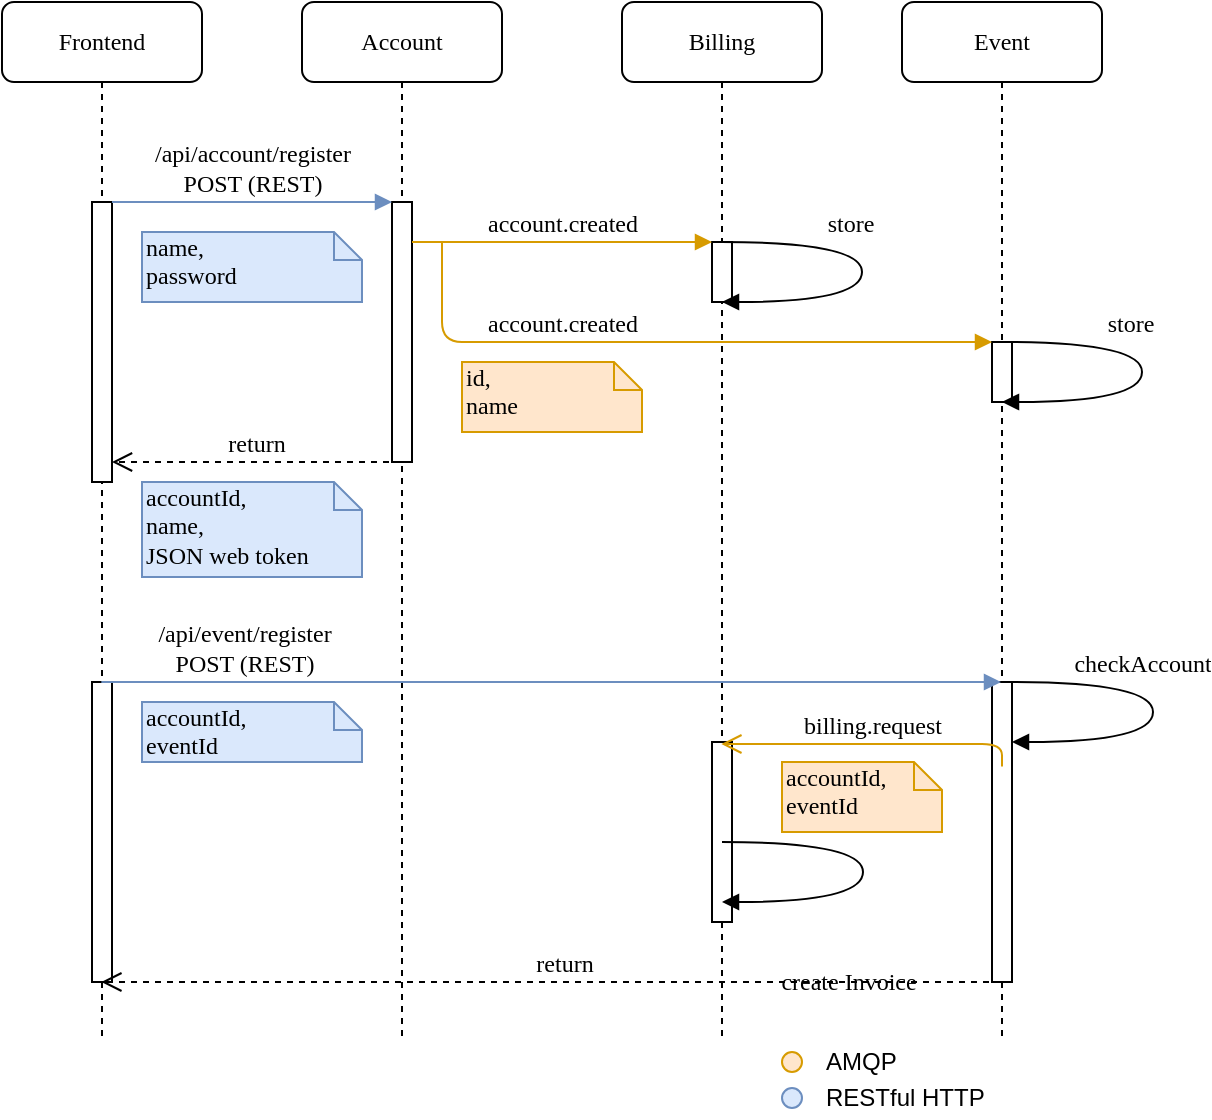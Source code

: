 <mxfile version="13.1.3">
    <diagram id="6hGFLwfOUW9BJ-s0fimq" name="Page-1">
        <mxGraphModel dx="1084" dy="791" grid="1" gridSize="10" guides="1" tooltips="1" connect="1" arrows="1" fold="1" page="1" pageScale="1" pageWidth="1100" pageHeight="850" background="#ffffff" math="0" shadow="0">
            <root>
                <mxCell id="0"/>
                <mxCell id="1" parent="0"/>
                <mxCell id="7baba1c4bc27f4b0-2" value="Account" style="shape=umlLifeline;perimeter=lifelinePerimeter;whiteSpace=wrap;html=1;container=1;collapsible=0;recursiveResize=0;outlineConnect=0;rounded=1;shadow=0;comic=0;labelBackgroundColor=none;strokeWidth=1;fontFamily=Verdana;fontSize=12;align=center;" parent="1" vertex="1">
                    <mxGeometry x="240" y="80" width="100" height="520" as="geometry"/>
                </mxCell>
                <mxCell id="7baba1c4bc27f4b0-10" value="" style="html=1;points=[];perimeter=orthogonalPerimeter;rounded=0;shadow=0;comic=0;labelBackgroundColor=none;strokeWidth=1;fontFamily=Verdana;fontSize=12;align=center;" parent="7baba1c4bc27f4b0-2" vertex="1">
                    <mxGeometry x="45" y="100" width="10" height="130" as="geometry"/>
                </mxCell>
                <mxCell id="7baba1c4bc27f4b0-3" value="Billing" style="shape=umlLifeline;perimeter=lifelinePerimeter;whiteSpace=wrap;html=1;container=1;collapsible=0;recursiveResize=0;outlineConnect=0;rounded=1;shadow=0;comic=0;labelBackgroundColor=none;strokeWidth=1;fontFamily=Verdana;fontSize=12;align=center;" parent="1" vertex="1">
                    <mxGeometry x="400" y="80" width="100" height="520" as="geometry"/>
                </mxCell>
                <mxCell id="7baba1c4bc27f4b0-13" value="" style="html=1;points=[];perimeter=orthogonalPerimeter;rounded=0;shadow=0;comic=0;labelBackgroundColor=none;strokeWidth=1;fontFamily=Verdana;fontSize=12;align=center;" parent="7baba1c4bc27f4b0-3" vertex="1">
                    <mxGeometry x="45" y="120" width="10" height="30" as="geometry"/>
                </mxCell>
                <mxCell id="wmjpoxYIzeuj08qeycFP-19" value="" style="html=1;points=[];perimeter=orthogonalPerimeter;rounded=0;shadow=0;comic=0;labelBackgroundColor=none;strokeWidth=1;fontFamily=Verdana;fontSize=12;align=center;" parent="7baba1c4bc27f4b0-3" vertex="1">
                    <mxGeometry x="45" y="370" width="10" height="90" as="geometry"/>
                </mxCell>
                <mxCell id="7baba1c4bc27f4b0-4" value="Event" style="shape=umlLifeline;perimeter=lifelinePerimeter;whiteSpace=wrap;html=1;container=1;collapsible=0;recursiveResize=0;outlineConnect=0;rounded=1;shadow=0;comic=0;labelBackgroundColor=none;strokeWidth=1;fontFamily=Verdana;fontSize=12;align=center;" parent="1" vertex="1">
                    <mxGeometry x="540" y="80" width="100" height="520" as="geometry"/>
                </mxCell>
                <mxCell id="7baba1c4bc27f4b0-16" value="" style="html=1;points=[];perimeter=orthogonalPerimeter;rounded=0;shadow=0;comic=0;labelBackgroundColor=none;strokeWidth=1;fontFamily=Verdana;fontSize=12;align=center;" parent="7baba1c4bc27f4b0-4" vertex="1">
                    <mxGeometry x="45" y="170" width="10" height="30" as="geometry"/>
                </mxCell>
                <mxCell id="wmjpoxYIzeuj08qeycFP-7" value="" style="html=1;points=[];perimeter=orthogonalPerimeter;rounded=0;shadow=0;comic=0;labelBackgroundColor=none;strokeWidth=1;fontFamily=Verdana;fontSize=12;align=center;" parent="7baba1c4bc27f4b0-4" vertex="1">
                    <mxGeometry x="45" y="340" width="10" height="150" as="geometry"/>
                </mxCell>
                <mxCell id="wmjpoxYIzeuj08qeycFP-8" value="checkAccount" style="html=1;verticalAlign=bottom;endArrow=block;labelBackgroundColor=none;fontFamily=Verdana;fontSize=12;elbow=vertical;edgeStyle=orthogonalEdgeStyle;curved=1;" parent="7baba1c4bc27f4b0-4" edge="1">
                    <mxGeometry x="-0.248" relative="1" as="geometry">
                        <mxPoint x="55" y="340" as="sourcePoint"/>
                        <mxPoint x="55" y="370" as="targetPoint"/>
                        <Array as="points">
                            <mxPoint x="125.5" y="340"/>
                            <mxPoint x="125.5" y="370"/>
                        </Array>
                        <mxPoint as="offset"/>
                    </mxGeometry>
                </mxCell>
                <mxCell id="7baba1c4bc27f4b0-8" value="Frontend" style="shape=umlLifeline;perimeter=lifelinePerimeter;whiteSpace=wrap;html=1;container=1;collapsible=0;recursiveResize=0;outlineConnect=0;rounded=1;shadow=0;comic=0;labelBackgroundColor=none;strokeWidth=1;fontFamily=Verdana;fontSize=12;align=center;" parent="1" vertex="1">
                    <mxGeometry x="90" y="80" width="100" height="520" as="geometry"/>
                </mxCell>
                <mxCell id="7baba1c4bc27f4b0-9" value="" style="html=1;points=[];perimeter=orthogonalPerimeter;rounded=0;shadow=0;comic=0;labelBackgroundColor=none;strokeWidth=1;fontFamily=Verdana;fontSize=12;align=center;" parent="7baba1c4bc27f4b0-8" vertex="1">
                    <mxGeometry x="45" y="100" width="10" height="140" as="geometry"/>
                </mxCell>
                <mxCell id="wmjpoxYIzeuj08qeycFP-4" value="" style="html=1;points=[];perimeter=orthogonalPerimeter;rounded=0;shadow=0;comic=0;labelBackgroundColor=none;strokeWidth=1;fontFamily=Verdana;fontSize=12;align=center;" parent="7baba1c4bc27f4b0-8" vertex="1">
                    <mxGeometry x="45" y="340" width="10" height="150" as="geometry"/>
                </mxCell>
                <mxCell id="7baba1c4bc27f4b0-17" value="account.created" style="html=1;verticalAlign=bottom;endArrow=block;labelBackgroundColor=none;fontFamily=Verdana;fontSize=12;edgeStyle=elbowEdgeStyle;elbow=vertical;fillColor=#ffe6cc;strokeColor=#d79b00;" parent="1" target="7baba1c4bc27f4b0-16" edge="1">
                    <mxGeometry x="-0.323" relative="1" as="geometry">
                        <mxPoint x="310" y="200" as="sourcePoint"/>
                        <Array as="points">
                            <mxPoint x="450" y="250"/>
                            <mxPoint x="510" y="260"/>
                            <mxPoint x="490" y="280"/>
                            <mxPoint x="460" y="220"/>
                        </Array>
                        <mxPoint as="offset"/>
                    </mxGeometry>
                </mxCell>
                <mxCell id="7baba1c4bc27f4b0-30" value="return" style="html=1;verticalAlign=bottom;endArrow=open;dashed=1;endSize=8;labelBackgroundColor=none;fontFamily=Verdana;fontSize=12;edgeStyle=elbowEdgeStyle;elbow=vertical;" parent="1" source="7baba1c4bc27f4b0-2" target="7baba1c4bc27f4b0-9" edge="1">
                    <mxGeometry relative="1" as="geometry">
                        <mxPoint x="800" y="626" as="targetPoint"/>
                        <Array as="points">
                            <mxPoint x="220" y="310"/>
                            <mxPoint x="210" y="340"/>
                        </Array>
                        <mxPoint x="870" y="600" as="sourcePoint"/>
                    </mxGeometry>
                </mxCell>
                <mxCell id="7baba1c4bc27f4b0-11" value="/api/account/register&lt;br&gt;POST (REST)" style="html=1;verticalAlign=bottom;endArrow=block;entryX=0;entryY=0;labelBackgroundColor=none;fontFamily=Verdana;fontSize=12;edgeStyle=elbowEdgeStyle;elbow=vertical;fillColor=#dae8fc;strokeColor=#6c8ebf;" parent="1" source="7baba1c4bc27f4b0-9" target="7baba1c4bc27f4b0-10" edge="1">
                    <mxGeometry relative="1" as="geometry">
                        <mxPoint x="220" y="190" as="sourcePoint"/>
                    </mxGeometry>
                </mxCell>
                <mxCell id="7baba1c4bc27f4b0-14" value="account.created" style="html=1;verticalAlign=bottom;endArrow=block;entryX=0;entryY=0;labelBackgroundColor=none;fontFamily=Verdana;fontSize=12;edgeStyle=elbowEdgeStyle;elbow=vertical;fillColor=#ffe6cc;strokeColor=#d79b00;" parent="1" source="7baba1c4bc27f4b0-10" target="7baba1c4bc27f4b0-13" edge="1">
                    <mxGeometry relative="1" as="geometry">
                        <mxPoint x="370" y="200" as="sourcePoint"/>
                    </mxGeometry>
                </mxCell>
                <mxCell id="7baba1c4bc27f4b0-40" value="name, &lt;br&gt;password" style="shape=note;whiteSpace=wrap;html=1;size=14;verticalAlign=top;align=left;spacingTop=-6;rounded=0;shadow=0;comic=0;labelBackgroundColor=none;strokeWidth=1;fontFamily=Verdana;fontSize=12;fillColor=#dae8fc;strokeColor=#6c8ebf;" parent="1" vertex="1">
                    <mxGeometry x="160" y="195" width="110" height="35" as="geometry"/>
                </mxCell>
                <mxCell id="wmjpoxYIzeuj08qeycFP-1" value="accountId,&lt;br&gt;eventId" style="shape=note;whiteSpace=wrap;html=1;size=14;verticalAlign=top;align=left;spacingTop=-6;rounded=0;shadow=0;comic=0;labelBackgroundColor=none;strokeWidth=1;fontFamily=Verdana;fontSize=12;fillColor=#ffe6cc;strokeColor=#d79b00;" parent="1" vertex="1">
                    <mxGeometry x="480" y="460" width="80" height="35" as="geometry"/>
                </mxCell>
                <mxCell id="7baba1c4bc27f4b0-35" value="store" style="html=1;verticalAlign=bottom;endArrow=block;labelBackgroundColor=none;fontFamily=Verdana;fontSize=12;elbow=vertical;edgeStyle=orthogonalEdgeStyle;curved=1;" parent="1" source="7baba1c4bc27f4b0-3" target="7baba1c4bc27f4b0-3" edge="1">
                    <mxGeometry x="-0.248" relative="1" as="geometry">
                        <mxPoint x="465" y="230" as="sourcePoint"/>
                        <mxPoint x="470" y="360" as="targetPoint"/>
                        <Array as="points">
                            <mxPoint x="520" y="200"/>
                            <mxPoint x="520" y="230"/>
                        </Array>
                        <mxPoint as="offset"/>
                    </mxGeometry>
                </mxCell>
                <mxCell id="wmjpoxYIzeuj08qeycFP-2" value="store" style="html=1;verticalAlign=bottom;endArrow=block;labelBackgroundColor=none;fontFamily=Verdana;fontSize=12;elbow=vertical;edgeStyle=orthogonalEdgeStyle;curved=1;" parent="1" source="7baba1c4bc27f4b0-4" target="7baba1c4bc27f4b0-4" edge="1">
                    <mxGeometry x="-0.248" relative="1" as="geometry">
                        <mxPoint x="600" y="250" as="sourcePoint"/>
                        <mxPoint x="600" y="270" as="targetPoint"/>
                        <Array as="points">
                            <mxPoint x="660" y="250"/>
                            <mxPoint x="660" y="280"/>
                        </Array>
                        <mxPoint as="offset"/>
                    </mxGeometry>
                </mxCell>
                <mxCell id="wmjpoxYIzeuj08qeycFP-3" value="accountId,&lt;br&gt;name,&lt;br&gt;JSON web token" style="shape=note;whiteSpace=wrap;html=1;size=14;verticalAlign=top;align=left;spacingTop=-6;rounded=0;shadow=0;comic=0;labelBackgroundColor=none;strokeWidth=1;fontFamily=Verdana;fontSize=12;fillColor=#dae8fc;strokeColor=#6c8ebf;" parent="1" vertex="1">
                    <mxGeometry x="160" y="320" width="110" height="47.5" as="geometry"/>
                </mxCell>
                <mxCell id="wmjpoxYIzeuj08qeycFP-5" value="/api/event/register&lt;br&gt;POST (REST)" style="html=1;verticalAlign=bottom;endArrow=block;labelBackgroundColor=none;fontFamily=Verdana;fontSize=12;edgeStyle=elbowEdgeStyle;elbow=vertical;fillColor=#dae8fc;strokeColor=#6c8ebf;" parent="1" edge="1">
                    <mxGeometry x="-0.598" y="-20" relative="1" as="geometry">
                        <mxPoint x="139.667" y="420" as="sourcePoint"/>
                        <mxPoint x="589.5" y="420" as="targetPoint"/>
                        <Array as="points">
                            <mxPoint x="230" y="420"/>
                            <mxPoint x="250" y="440"/>
                            <mxPoint x="240" y="440"/>
                        </Array>
                        <mxPoint x="-19" y="-20" as="offset"/>
                    </mxGeometry>
                </mxCell>
                <mxCell id="wmjpoxYIzeuj08qeycFP-6" value="accountId,&lt;br&gt;eventId" style="shape=note;whiteSpace=wrap;html=1;size=14;verticalAlign=top;align=left;spacingTop=-6;rounded=0;shadow=0;comic=0;labelBackgroundColor=none;strokeWidth=1;fontFamily=Verdana;fontSize=12;fillColor=#dae8fc;strokeColor=#6c8ebf;" parent="1" vertex="1">
                    <mxGeometry x="160" y="430" width="110" height="30" as="geometry"/>
                </mxCell>
                <mxCell id="wmjpoxYIzeuj08qeycFP-9" value="return" style="html=1;verticalAlign=bottom;endArrow=open;dashed=1;endSize=8;labelBackgroundColor=none;fontFamily=Verdana;fontSize=12;edgeStyle=elbowEdgeStyle;elbow=vertical;" parent="1" edge="1">
                    <mxGeometry x="0.674" y="-157" relative="1" as="geometry">
                        <mxPoint x="139.667" y="570" as="targetPoint"/>
                        <Array as="points">
                            <mxPoint x="420" y="570"/>
                            <mxPoint x="330" y="560"/>
                            <mxPoint x="213" y="520"/>
                        </Array>
                        <mxPoint x="589.5" y="570" as="sourcePoint"/>
                        <mxPoint x="158" y="157" as="offset"/>
                    </mxGeometry>
                </mxCell>
                <mxCell id="wmjpoxYIzeuj08qeycFP-16" value="billing.request" style="html=1;verticalAlign=bottom;endArrow=open;endSize=8;labelBackgroundColor=none;fontFamily=Verdana;fontSize=12;edgeStyle=elbowEdgeStyle;elbow=vertical;exitX=0.5;exitY=0.282;exitDx=0;exitDy=0;exitPerimeter=0;fillColor=#ffe6cc;strokeColor=#d79b00;" parent="1" source="wmjpoxYIzeuj08qeycFP-7" edge="1">
                    <mxGeometry x="0.002" relative="1" as="geometry">
                        <mxPoint x="449.667" y="451" as="targetPoint"/>
                        <Array as="points">
                            <mxPoint x="490" y="451"/>
                            <mxPoint x="540" y="460"/>
                            <mxPoint x="540" y="451"/>
                            <mxPoint x="490" y="470"/>
                            <mxPoint x="550" y="450"/>
                            <mxPoint x="550" y="480"/>
                            <mxPoint x="520" y="580"/>
                        </Array>
                        <mxPoint x="580" y="450" as="sourcePoint"/>
                        <mxPoint as="offset"/>
                    </mxGeometry>
                </mxCell>
                <mxCell id="wmjpoxYIzeuj08qeycFP-20" value="create Invoice" style="html=1;verticalAlign=bottom;endArrow=block;labelBackgroundColor=none;fontFamily=Verdana;fontSize=12;elbow=vertical;edgeStyle=orthogonalEdgeStyle;curved=1;" parent="1" edge="1">
                    <mxGeometry x="0.175" y="28" relative="1" as="geometry">
                        <mxPoint x="450" y="500" as="sourcePoint"/>
                        <mxPoint x="450" y="530" as="targetPoint"/>
                        <Array as="points">
                            <mxPoint x="520.5" y="500"/>
                            <mxPoint x="520.5" y="530"/>
                        </Array>
                        <mxPoint x="-8" y="21" as="offset"/>
                    </mxGeometry>
                </mxCell>
                <mxCell id="wmjpoxYIzeuj08qeycFP-22" value="id,&lt;br&gt;name" style="shape=note;whiteSpace=wrap;html=1;size=14;verticalAlign=top;align=left;spacingTop=-6;rounded=0;shadow=0;comic=0;labelBackgroundColor=none;strokeWidth=1;fontFamily=Verdana;fontSize=12;fillColor=#ffe6cc;strokeColor=#d79b00;" parent="1" vertex="1">
                    <mxGeometry x="320" y="260" width="90" height="35" as="geometry"/>
                </mxCell>
                <mxCell id="wmjpoxYIzeuj08qeycFP-23" value="" style="ellipse;whiteSpace=wrap;html=1;fillColor=#ffe6cc;strokeColor=#d79b00;" parent="1" vertex="1">
                    <mxGeometry x="480" y="605" width="10" height="10" as="geometry"/>
                </mxCell>
                <mxCell id="wmjpoxYIzeuj08qeycFP-24" value="AMQP&amp;nbsp;" style="text;html=1;strokeColor=none;fillColor=none;align=left;verticalAlign=middle;whiteSpace=wrap;rounded=0;" parent="1" vertex="1">
                    <mxGeometry x="500" y="600" width="40" height="20" as="geometry"/>
                </mxCell>
                <mxCell id="wmjpoxYIzeuj08qeycFP-25" value="" style="ellipse;whiteSpace=wrap;html=1;fillColor=#dae8fc;strokeColor=#6c8ebf;" parent="1" vertex="1">
                    <mxGeometry x="480" y="623" width="10" height="10" as="geometry"/>
                </mxCell>
                <mxCell id="wmjpoxYIzeuj08qeycFP-26" value="RESTful HTTP" style="text;html=1;strokeColor=none;fillColor=none;align=left;verticalAlign=middle;whiteSpace=wrap;rounded=0;" parent="1" vertex="1">
                    <mxGeometry x="500" y="618" width="90" height="20" as="geometry"/>
                </mxCell>
            </root>
        </mxGraphModel>
    </diagram>
</mxfile>